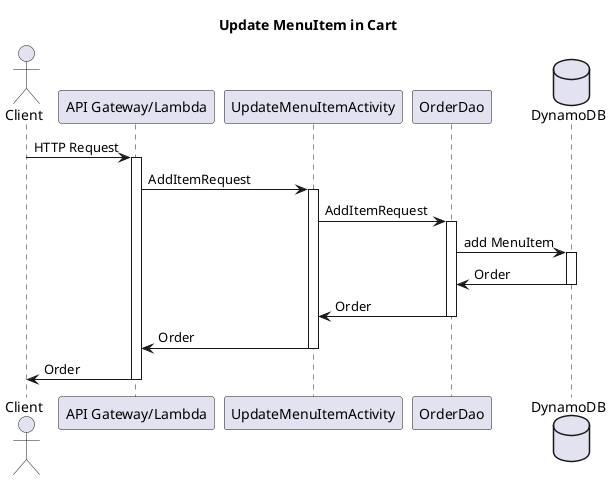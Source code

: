 @startuml
actor "Client" as client
participant "API Gateway/Lambda" as apiGateway
participant "UpdateMenuItemActivity" as updateMenuItemActivity
participant "OrderDao" as OrderDao
database "DynamoDB" as dynamoDB

title Update MenuItem in Cart
client -> apiGateway : HTTP Request

activate apiGateway
apiGateway -> updateMenuItemActivity : AddItemRequest

activate updateMenuItemActivity
updateMenuItemActivity -> OrderDao : AddItemRequest

activate OrderDao
OrderDao -> dynamoDB : add MenuItem

activate dynamoDB
dynamoDB -> OrderDao : Order
deactivate dynamoDB

OrderDao -> updateMenuItemActivity : Order
deactivate OrderDao

updateMenuItemActivity -> apiGateway : Order
deactivate updateMenuItemActivity

apiGateway -> client : Order
deactivate apiGateway
@enduml
